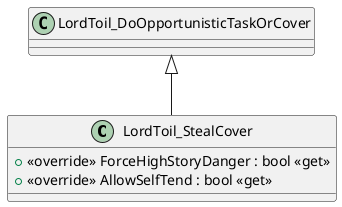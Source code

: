@startuml
class LordToil_StealCover {
    + <<override>> ForceHighStoryDanger : bool <<get>>
    + <<override>> AllowSelfTend : bool <<get>>
}
LordToil_DoOpportunisticTaskOrCover <|-- LordToil_StealCover
@enduml
